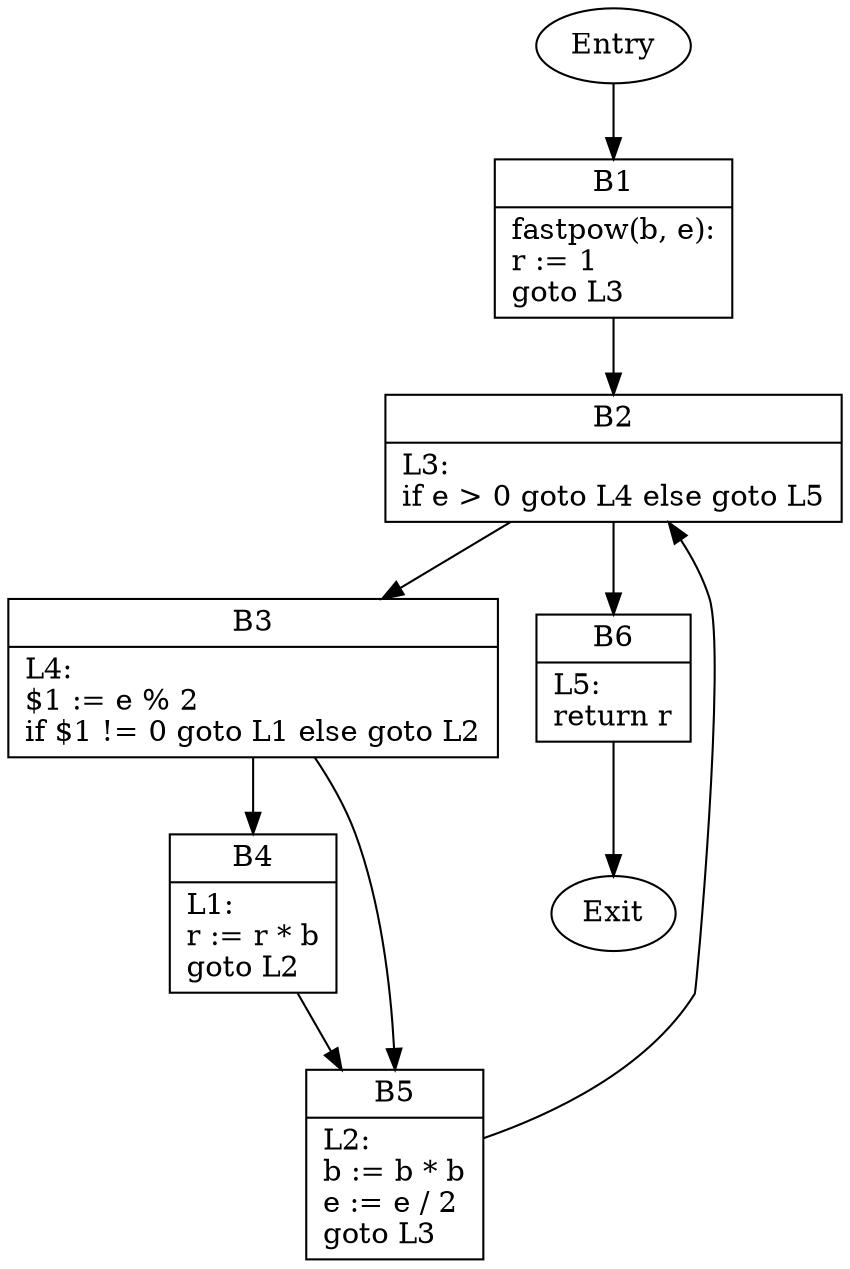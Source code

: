 digraph CFG {
    B1 [shape=record label="{B1|fastpow(b, e):\lr := 1\lgoto L3\l}"];
    B2 [shape=record label="{B2|L3:\lif e \> 0 goto L4 else goto L5\l}"];
    B3 [shape=record label="{B3|L4:\l$1 := e % 2\lif $1 != 0 goto L1 else goto L2\l}"];
    B4 [shape=record label="{B4|L1:\lr := r * b\lgoto L2\l}"];
    B5 [shape=record label="{B5|L2:\lb := b * b\le := e / 2\lgoto L3\l}"];
    B6 [shape=record label="{B6|L5:\lreturn r\l}"];
    Entry -> B1;
    B1 -> B2;
    B2 -> B3;
    B2 -> B6;
    B3 -> B4;
    B3 -> B5;
    B4 -> B5;
    B5 -> B2;
    B6 -> Exit;
}
